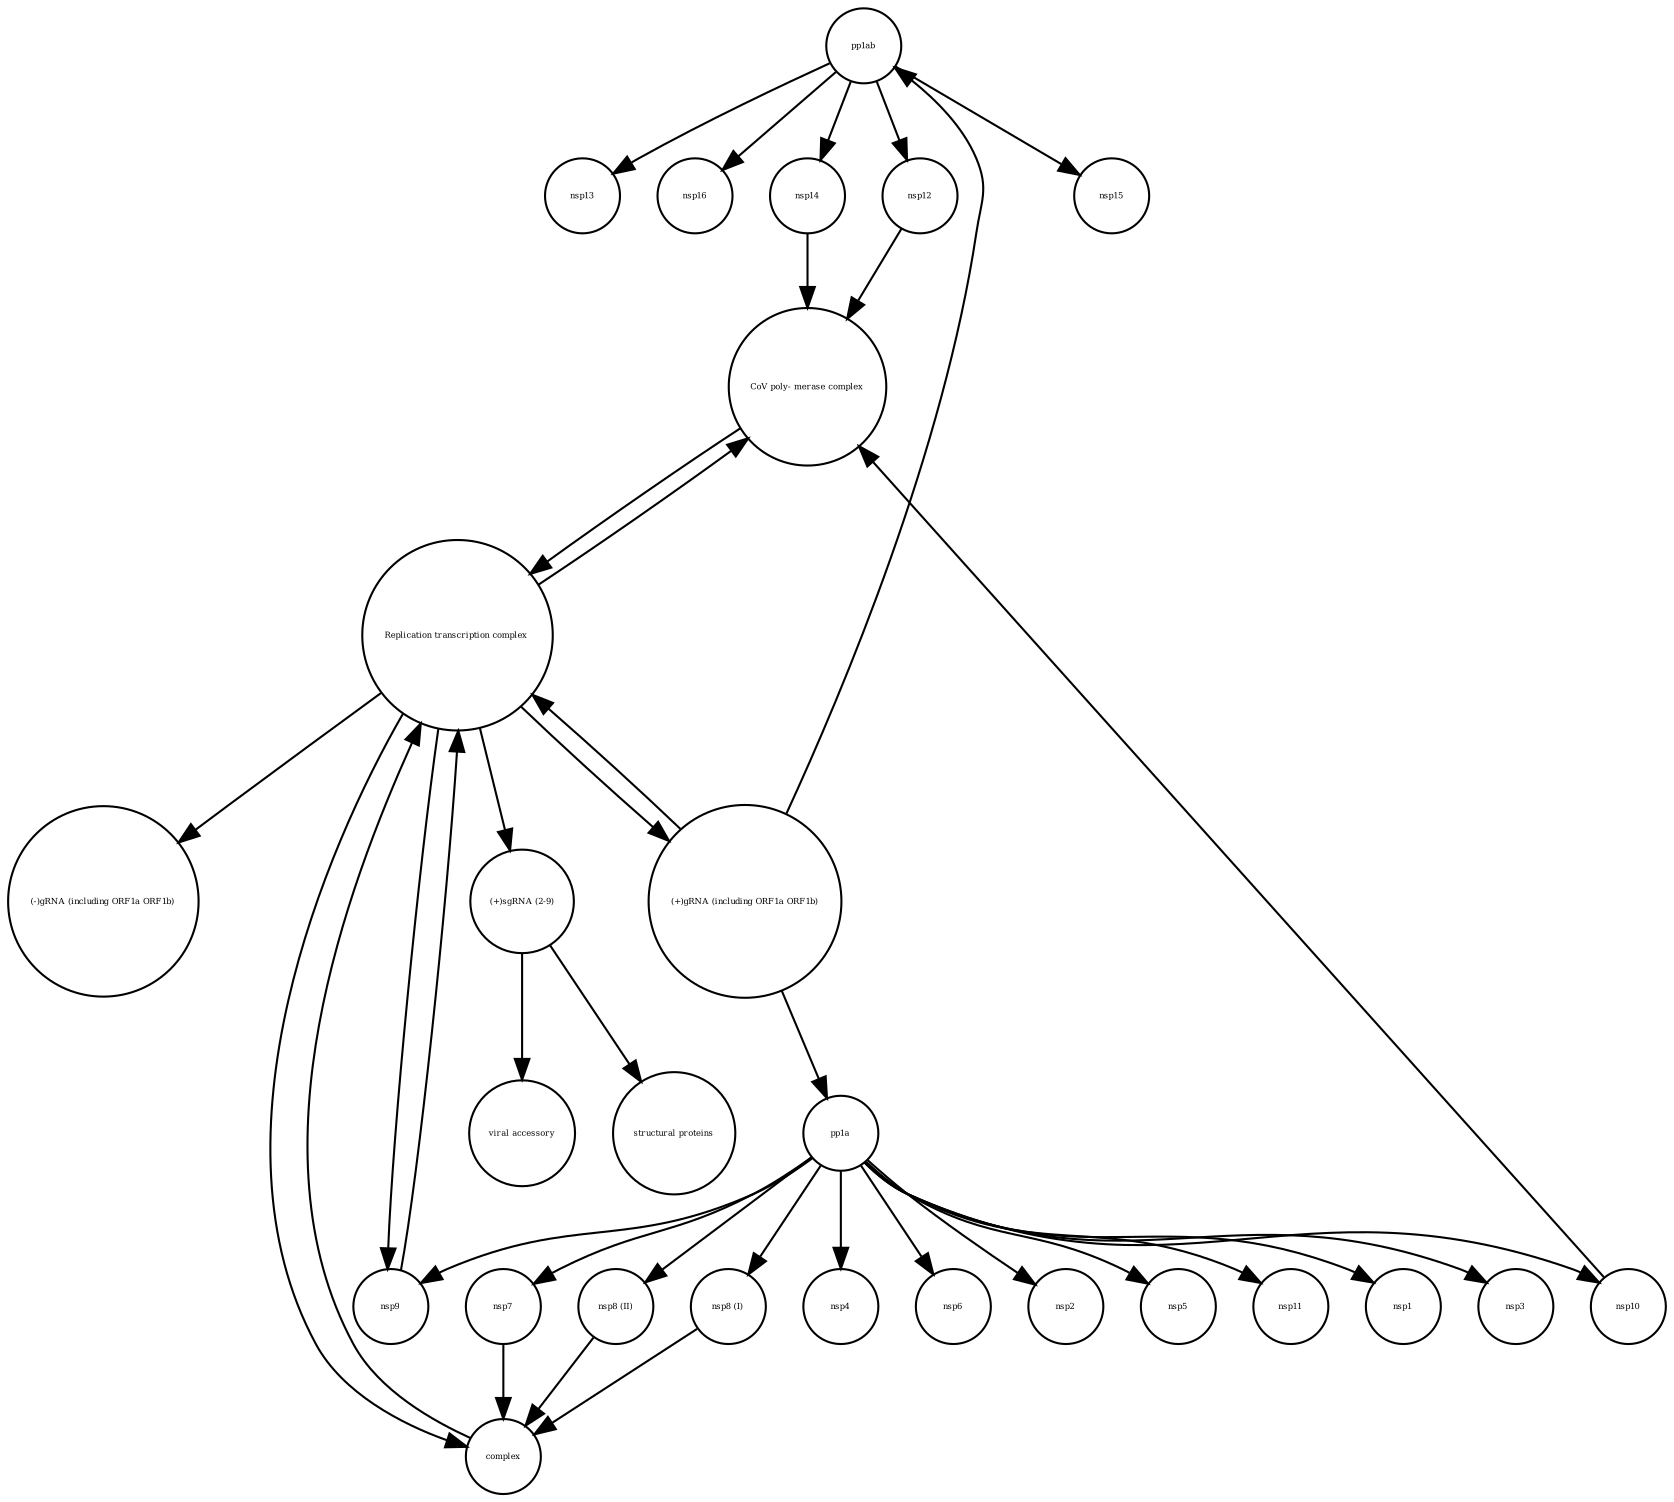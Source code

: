 strict digraph  {
nsp13 [annotation="", bipartite=0, cls=macromolecule, fontsize=4, label=nsp13, shape=circle];
nsp16 [annotation="", bipartite=0, cls=macromolecule, fontsize=4, label=nsp16, shape=circle];
nsp14 [annotation="", bipartite=0, cls=macromolecule, fontsize=4, label=nsp14, shape=circle];
nsp11 [annotation="", bipartite=0, cls=macromolecule, fontsize=4, label=nsp11, shape=circle];
nsp1 [annotation="", bipartite=0, cls=macromolecule, fontsize=4, label=nsp1, shape=circle];
nsp3 [annotation="", bipartite=0, cls=macromolecule, fontsize=4, label=nsp3, shape=circle];
"viral accessory" [annotation="", bipartite=0, cls=macromolecule, fontsize=4, label="viral accessory", shape=circle];
"Replication transcription complex " [annotation="", bipartite=0, cls=complex, fontsize=4, label="Replication transcription complex ", shape=circle];
nsp7 [annotation="", bipartite=0, cls=macromolecule, fontsize=4, label=nsp7, shape=circle];
nsp15 [annotation="", bipartite=0, cls=macromolecule, fontsize=4, label=nsp15, shape=circle];
"structural proteins" [annotation="", bipartite=0, cls=macromolecule, fontsize=4, label="structural proteins", shape=circle];
"nsp8 (II)" [annotation="", bipartite=0, cls=macromolecule, fontsize=4, label="nsp8 (II)", shape=circle];
nsp9 [annotation="", bipartite=0, cls=macromolecule, fontsize=4, label=nsp9, shape=circle];
nsp4 [annotation="", bipartite=0, cls=macromolecule, fontsize=4, label=nsp4, shape=circle];
pp1a [annotation="", bipartite=0, cls=macromolecule, fontsize=4, label=pp1a, shape=circle];
"(-)gRNA (including ORF1a ORF1b)" [annotation="", bipartite=0, cls="nucleic acid feature", fontsize=4, label="(-)gRNA (including ORF1a ORF1b)", shape=circle];
nsp6 [annotation="", bipartite=0, cls=macromolecule, fontsize=4, label=nsp6, shape=circle];
"CoV poly- merase complex" [annotation="", bipartite=0, cls=complex, fontsize=4, label="CoV poly- merase complex", shape=circle];
pp1ab [annotation="", bipartite=0, cls=macromolecule, fontsize=4, label=pp1ab, shape=circle];
nsp2 [annotation="", bipartite=0, cls=macromolecule, fontsize=4, label=nsp2, shape=circle];
nsp5 [annotation="", bipartite=0, cls=macromolecule, fontsize=4, label=nsp5, shape=circle];
"(+)gRNA (including ORF1a ORF1b)" [annotation="", bipartite=0, cls="nucleic acid feature", fontsize=4, label="(+)gRNA (including ORF1a ORF1b)", shape=circle];
nsp10 [annotation="", bipartite=0, cls=macromolecule, fontsize=4, label=nsp10, shape=circle];
"(+)sgRNA (2-9)" [annotation="", bipartite=0, cls="nucleic acid feature", fontsize=4, label="(+)sgRNA (2-9)", shape=circle];
nsp12 [annotation="", bipartite=0, cls=macromolecule, fontsize=4, label=nsp12, shape=circle];
"nsp8 (I)" [annotation="", bipartite=0, cls=macromolecule, fontsize=4, label="nsp8 (I)", shape=circle];
complex [annotation="", bipartite=0, cls=complex, fontsize=4, label=complex, shape=circle];
nsp14 -> "CoV poly- merase complex"  [annotation="", interaction_type=production];
"Replication transcription complex " -> nsp9  [annotation="", interaction_type=production];
"Replication transcription complex " -> "(+)gRNA (including ORF1a ORF1b)"  [annotation="", interaction_type=production];
"Replication transcription complex " -> "(-)gRNA (including ORF1a ORF1b)"  [annotation="", interaction_type=production];
"Replication transcription complex " -> complex  [annotation="", interaction_type=production];
"Replication transcription complex " -> "CoV poly- merase complex"  [annotation="", interaction_type=production];
"Replication transcription complex " -> "(+)sgRNA (2-9)"  [annotation="", interaction_type="necessary stimulation"];
nsp7 -> complex  [annotation="", interaction_type=production];
"nsp8 (II)" -> complex  [annotation="", interaction_type=production];
nsp9 -> "Replication transcription complex "  [annotation="", interaction_type=production];
pp1a -> "nsp8 (II)"  [annotation="", interaction_type=production];
pp1a -> nsp9  [annotation="", interaction_type=production];
pp1a -> nsp4  [annotation="", interaction_type=production];
pp1a -> nsp10  [annotation="", interaction_type=production];
pp1a -> nsp11  [annotation="", interaction_type=production];
pp1a -> nsp6  [annotation="", interaction_type=production];
pp1a -> nsp1  [annotation="", interaction_type=production];
pp1a -> "nsp8 (I)"  [annotation="", interaction_type=production];
pp1a -> nsp3  [annotation="", interaction_type=production];
pp1a -> nsp7  [annotation="", interaction_type=production];
pp1a -> nsp2  [annotation="", interaction_type=production];
pp1a -> nsp5  [annotation="", interaction_type=production];
"CoV poly- merase complex" -> "Replication transcription complex "  [annotation="", interaction_type=production];
pp1ab -> nsp13  [annotation="", interaction_type=production];
pp1ab -> nsp16  [annotation="", interaction_type=production];
pp1ab -> nsp14  [annotation="", interaction_type=production];
pp1ab -> nsp12  [annotation="", interaction_type=production];
pp1ab -> nsp15  [annotation="", interaction_type=production];
"(+)gRNA (including ORF1a ORF1b)" -> pp1a  [annotation="", interaction_type="necessary stimulation"];
"(+)gRNA (including ORF1a ORF1b)" -> "Replication transcription complex "  [annotation="", interaction_type=production];
"(+)gRNA (including ORF1a ORF1b)" -> pp1ab  [annotation="", interaction_type="necessary stimulation"];
nsp10 -> "CoV poly- merase complex"  [annotation="", interaction_type=production];
"(+)sgRNA (2-9)" -> "viral accessory"  [annotation="", interaction_type="necessary stimulation"];
"(+)sgRNA (2-9)" -> "structural proteins"  [annotation="", interaction_type="necessary stimulation"];
nsp12 -> "CoV poly- merase complex"  [annotation="", interaction_type=production];
"nsp8 (I)" -> complex  [annotation="", interaction_type=production];
complex -> "Replication transcription complex "  [annotation="", interaction_type=production];
}
